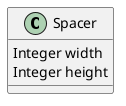 @startuml
'https://plantuml.com/class-diagram

class Spacer {
Integer width
Integer height
}

@enduml